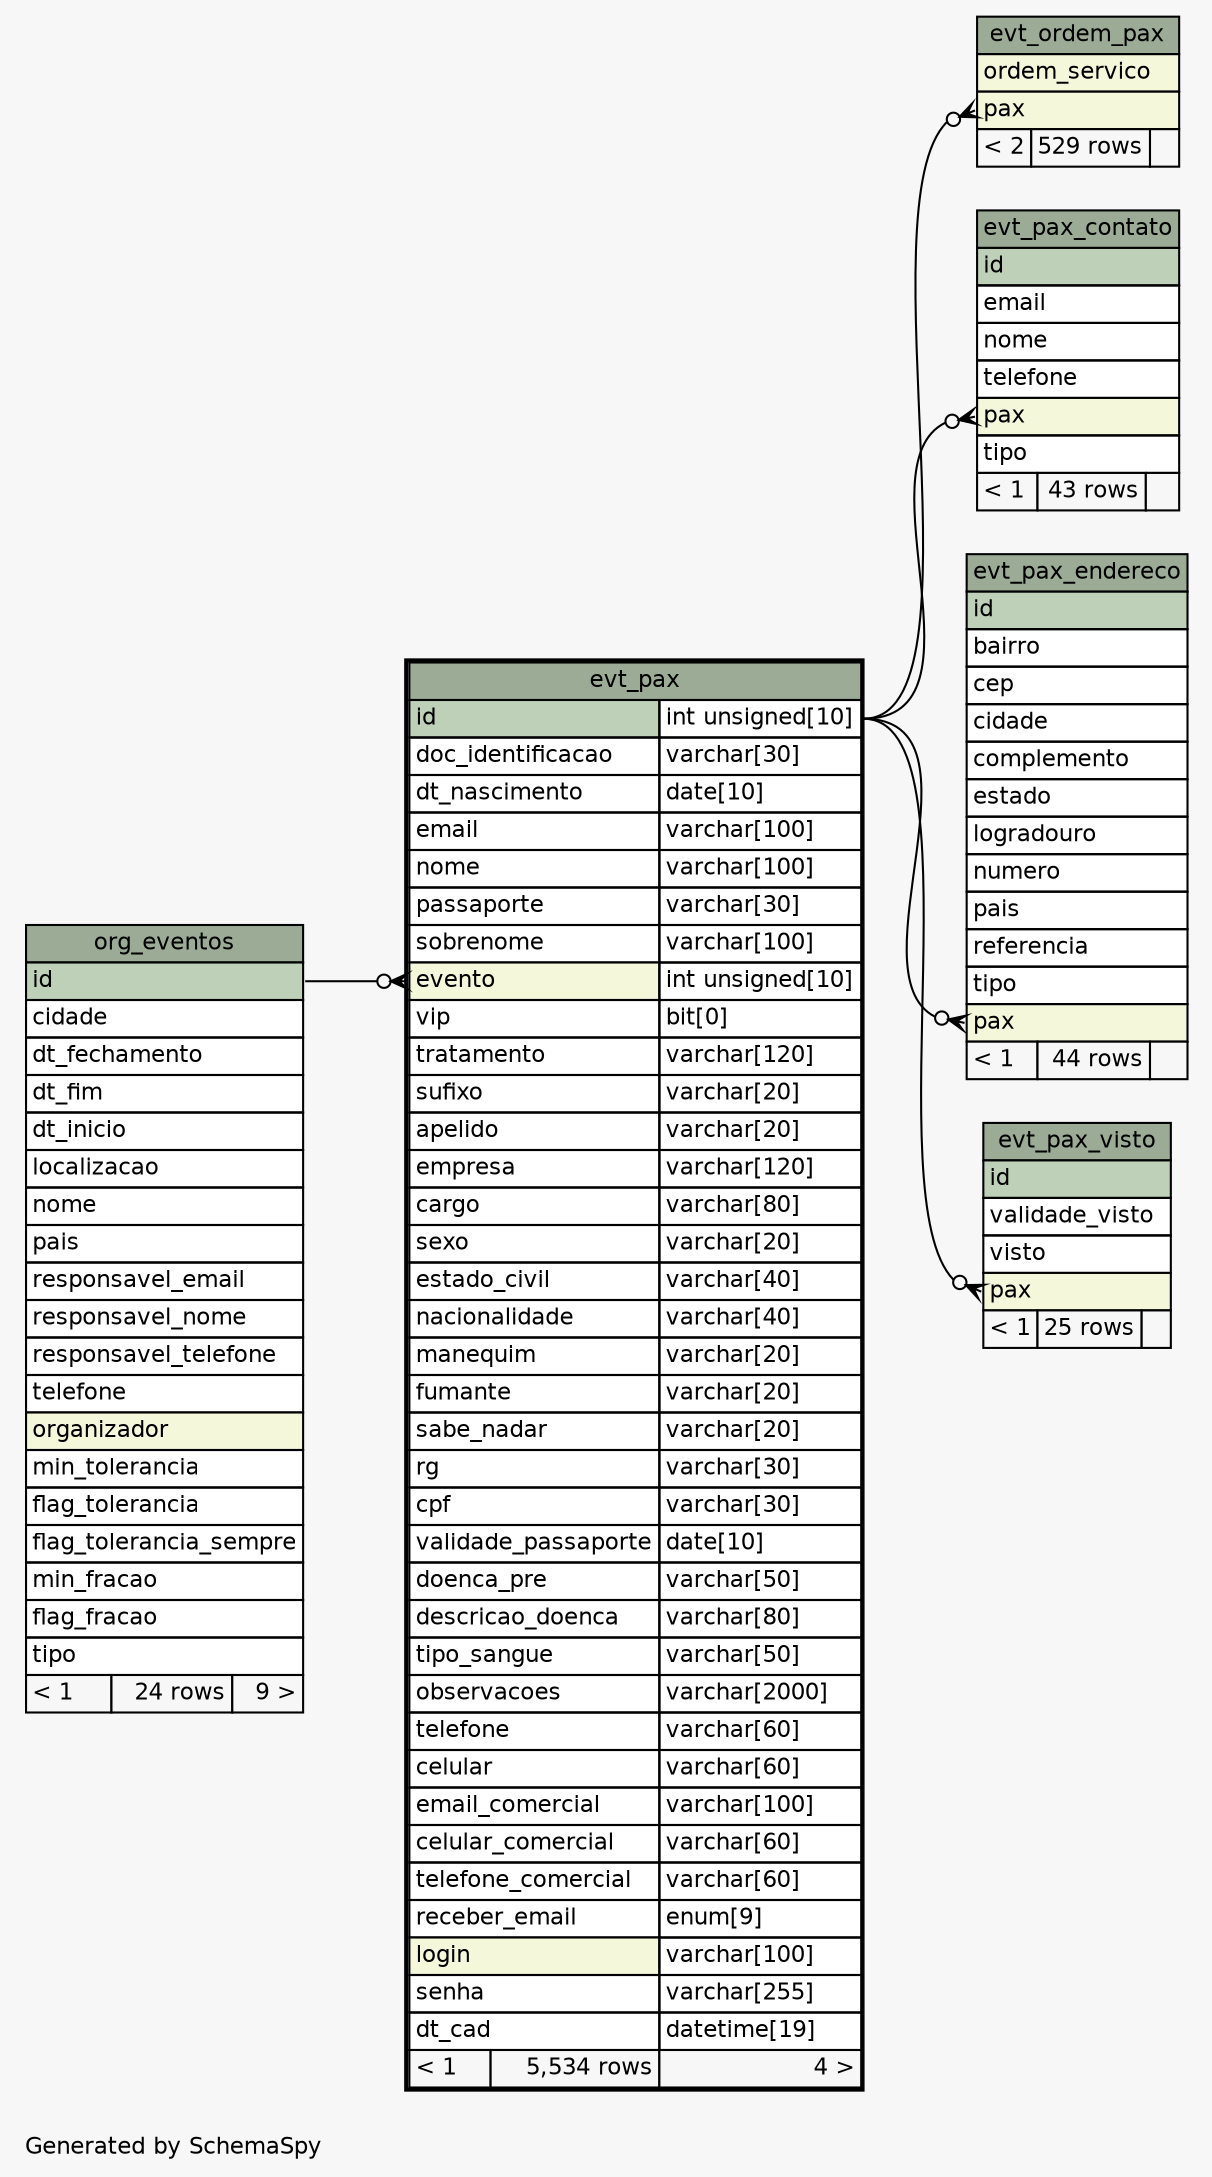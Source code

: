 // dot 2.38.0 on Windows 10 10.0
// SchemaSpy rev 590
digraph "oneDegreeRelationshipsDiagram" {
  graph [
    rankdir="RL"
    bgcolor="#f7f7f7"
    label="\nGenerated by SchemaSpy"
    labeljust="l"
    nodesep="0.18"
    ranksep="0.46"
    fontname="Helvetica"
    fontsize="11"
  ];
  node [
    fontname="Helvetica"
    fontsize="11"
    shape="plaintext"
  ];
  edge [
    arrowsize="0.8"
  ];
  "evt_ordem_pax":"pax":w -> "evt_pax":"id.type":e [arrowhead=none dir=back arrowtail=crowodot];
  "evt_pax":"evento":w -> "org_eventos":"id":e [arrowhead=none dir=back arrowtail=crowodot];
  "evt_pax_contato":"pax":w -> "evt_pax":"id.type":e [arrowhead=none dir=back arrowtail=crowodot];
  "evt_pax_endereco":"pax":w -> "evt_pax":"id.type":e [arrowhead=none dir=back arrowtail=crowodot];
  "evt_pax_visto":"pax":w -> "evt_pax":"id.type":e [arrowhead=none dir=back arrowtail=crowodot];
  "evt_ordem_pax" [
    label=<
    <TABLE BORDER="0" CELLBORDER="1" CELLSPACING="0" BGCOLOR="#ffffff">
      <TR><TD COLSPAN="3" BGCOLOR="#9bab96" ALIGN="CENTER">evt_ordem_pax</TD></TR>
      <TR><TD PORT="ordem_servico" COLSPAN="3" BGCOLOR="#f4f7da" ALIGN="LEFT">ordem_servico</TD></TR>
      <TR><TD PORT="pax" COLSPAN="3" BGCOLOR="#f4f7da" ALIGN="LEFT">pax</TD></TR>
      <TR><TD ALIGN="LEFT" BGCOLOR="#f7f7f7">&lt; 2</TD><TD ALIGN="RIGHT" BGCOLOR="#f7f7f7">529 rows</TD><TD ALIGN="RIGHT" BGCOLOR="#f7f7f7">  </TD></TR>
    </TABLE>>
    URL="evt_ordem_pax.html"
    tooltip="evt_ordem_pax"
  ];
  "evt_pax" [
    label=<
    <TABLE BORDER="2" CELLBORDER="1" CELLSPACING="0" BGCOLOR="#ffffff">
      <TR><TD COLSPAN="3" BGCOLOR="#9bab96" ALIGN="CENTER">evt_pax</TD></TR>
      <TR><TD PORT="id" COLSPAN="2" BGCOLOR="#bed1b8" ALIGN="LEFT">id</TD><TD PORT="id.type" ALIGN="LEFT">int unsigned[10]</TD></TR>
      <TR><TD PORT="doc_identificacao" COLSPAN="2" ALIGN="LEFT">doc_identificacao</TD><TD PORT="doc_identificacao.type" ALIGN="LEFT">varchar[30]</TD></TR>
      <TR><TD PORT="dt_nascimento" COLSPAN="2" ALIGN="LEFT">dt_nascimento</TD><TD PORT="dt_nascimento.type" ALIGN="LEFT">date[10]</TD></TR>
      <TR><TD PORT="email" COLSPAN="2" ALIGN="LEFT">email</TD><TD PORT="email.type" ALIGN="LEFT">varchar[100]</TD></TR>
      <TR><TD PORT="nome" COLSPAN="2" ALIGN="LEFT">nome</TD><TD PORT="nome.type" ALIGN="LEFT">varchar[100]</TD></TR>
      <TR><TD PORT="passaporte" COLSPAN="2" ALIGN="LEFT">passaporte</TD><TD PORT="passaporte.type" ALIGN="LEFT">varchar[30]</TD></TR>
      <TR><TD PORT="sobrenome" COLSPAN="2" ALIGN="LEFT">sobrenome</TD><TD PORT="sobrenome.type" ALIGN="LEFT">varchar[100]</TD></TR>
      <TR><TD PORT="evento" COLSPAN="2" BGCOLOR="#f4f7da" ALIGN="LEFT">evento</TD><TD PORT="evento.type" ALIGN="LEFT">int unsigned[10]</TD></TR>
      <TR><TD PORT="vip" COLSPAN="2" ALIGN="LEFT">vip</TD><TD PORT="vip.type" ALIGN="LEFT">bit[0]</TD></TR>
      <TR><TD PORT="tratamento" COLSPAN="2" ALIGN="LEFT">tratamento</TD><TD PORT="tratamento.type" ALIGN="LEFT">varchar[120]</TD></TR>
      <TR><TD PORT="sufixo" COLSPAN="2" ALIGN="LEFT">sufixo</TD><TD PORT="sufixo.type" ALIGN="LEFT">varchar[20]</TD></TR>
      <TR><TD PORT="apelido" COLSPAN="2" ALIGN="LEFT">apelido</TD><TD PORT="apelido.type" ALIGN="LEFT">varchar[20]</TD></TR>
      <TR><TD PORT="empresa" COLSPAN="2" ALIGN="LEFT">empresa</TD><TD PORT="empresa.type" ALIGN="LEFT">varchar[120]</TD></TR>
      <TR><TD PORT="cargo" COLSPAN="2" ALIGN="LEFT">cargo</TD><TD PORT="cargo.type" ALIGN="LEFT">varchar[80]</TD></TR>
      <TR><TD PORT="sexo" COLSPAN="2" ALIGN="LEFT">sexo</TD><TD PORT="sexo.type" ALIGN="LEFT">varchar[20]</TD></TR>
      <TR><TD PORT="estado_civil" COLSPAN="2" ALIGN="LEFT">estado_civil</TD><TD PORT="estado_civil.type" ALIGN="LEFT">varchar[40]</TD></TR>
      <TR><TD PORT="nacionalidade" COLSPAN="2" ALIGN="LEFT">nacionalidade</TD><TD PORT="nacionalidade.type" ALIGN="LEFT">varchar[40]</TD></TR>
      <TR><TD PORT="manequim" COLSPAN="2" ALIGN="LEFT">manequim</TD><TD PORT="manequim.type" ALIGN="LEFT">varchar[20]</TD></TR>
      <TR><TD PORT="fumante" COLSPAN="2" ALIGN="LEFT">fumante</TD><TD PORT="fumante.type" ALIGN="LEFT">varchar[20]</TD></TR>
      <TR><TD PORT="sabe_nadar" COLSPAN="2" ALIGN="LEFT">sabe_nadar</TD><TD PORT="sabe_nadar.type" ALIGN="LEFT">varchar[20]</TD></TR>
      <TR><TD PORT="rg" COLSPAN="2" ALIGN="LEFT">rg</TD><TD PORT="rg.type" ALIGN="LEFT">varchar[30]</TD></TR>
      <TR><TD PORT="cpf" COLSPAN="2" ALIGN="LEFT">cpf</TD><TD PORT="cpf.type" ALIGN="LEFT">varchar[30]</TD></TR>
      <TR><TD PORT="validade_passaporte" COLSPAN="2" ALIGN="LEFT">validade_passaporte</TD><TD PORT="validade_passaporte.type" ALIGN="LEFT">date[10]</TD></TR>
      <TR><TD PORT="doenca_pre" COLSPAN="2" ALIGN="LEFT">doenca_pre</TD><TD PORT="doenca_pre.type" ALIGN="LEFT">varchar[50]</TD></TR>
      <TR><TD PORT="descricao_doenca" COLSPAN="2" ALIGN="LEFT">descricao_doenca</TD><TD PORT="descricao_doenca.type" ALIGN="LEFT">varchar[80]</TD></TR>
      <TR><TD PORT="tipo_sangue" COLSPAN="2" ALIGN="LEFT">tipo_sangue</TD><TD PORT="tipo_sangue.type" ALIGN="LEFT">varchar[50]</TD></TR>
      <TR><TD PORT="observacoes" COLSPAN="2" ALIGN="LEFT">observacoes</TD><TD PORT="observacoes.type" ALIGN="LEFT">varchar[2000]</TD></TR>
      <TR><TD PORT="telefone" COLSPAN="2" ALIGN="LEFT">telefone</TD><TD PORT="telefone.type" ALIGN="LEFT">varchar[60]</TD></TR>
      <TR><TD PORT="celular" COLSPAN="2" ALIGN="LEFT">celular</TD><TD PORT="celular.type" ALIGN="LEFT">varchar[60]</TD></TR>
      <TR><TD PORT="email_comercial" COLSPAN="2" ALIGN="LEFT">email_comercial</TD><TD PORT="email_comercial.type" ALIGN="LEFT">varchar[100]</TD></TR>
      <TR><TD PORT="celular_comercial" COLSPAN="2" ALIGN="LEFT">celular_comercial</TD><TD PORT="celular_comercial.type" ALIGN="LEFT">varchar[60]</TD></TR>
      <TR><TD PORT="telefone_comercial" COLSPAN="2" ALIGN="LEFT">telefone_comercial</TD><TD PORT="telefone_comercial.type" ALIGN="LEFT">varchar[60]</TD></TR>
      <TR><TD PORT="receber_email" COLSPAN="2" ALIGN="LEFT">receber_email</TD><TD PORT="receber_email.type" ALIGN="LEFT">enum[9]</TD></TR>
      <TR><TD PORT="login" COLSPAN="2" BGCOLOR="#f4f7da" ALIGN="LEFT">login</TD><TD PORT="login.type" ALIGN="LEFT">varchar[100]</TD></TR>
      <TR><TD PORT="senha" COLSPAN="2" ALIGN="LEFT">senha</TD><TD PORT="senha.type" ALIGN="LEFT">varchar[255]</TD></TR>
      <TR><TD PORT="dt_cad" COLSPAN="2" ALIGN="LEFT">dt_cad</TD><TD PORT="dt_cad.type" ALIGN="LEFT">datetime[19]</TD></TR>
      <TR><TD ALIGN="LEFT" BGCOLOR="#f7f7f7">&lt; 1</TD><TD ALIGN="RIGHT" BGCOLOR="#f7f7f7">5,534 rows</TD><TD ALIGN="RIGHT" BGCOLOR="#f7f7f7">4 &gt;</TD></TR>
    </TABLE>>
    URL="evt_pax.html"
    tooltip="evt_pax"
  ];
  "evt_pax_contato" [
    label=<
    <TABLE BORDER="0" CELLBORDER="1" CELLSPACING="0" BGCOLOR="#ffffff">
      <TR><TD COLSPAN="3" BGCOLOR="#9bab96" ALIGN="CENTER">evt_pax_contato</TD></TR>
      <TR><TD PORT="id" COLSPAN="3" BGCOLOR="#bed1b8" ALIGN="LEFT">id</TD></TR>
      <TR><TD PORT="email" COLSPAN="3" ALIGN="LEFT">email</TD></TR>
      <TR><TD PORT="nome" COLSPAN="3" ALIGN="LEFT">nome</TD></TR>
      <TR><TD PORT="telefone" COLSPAN="3" ALIGN="LEFT">telefone</TD></TR>
      <TR><TD PORT="pax" COLSPAN="3" BGCOLOR="#f4f7da" ALIGN="LEFT">pax</TD></TR>
      <TR><TD PORT="tipo" COLSPAN="3" ALIGN="LEFT">tipo</TD></TR>
      <TR><TD ALIGN="LEFT" BGCOLOR="#f7f7f7">&lt; 1</TD><TD ALIGN="RIGHT" BGCOLOR="#f7f7f7">43 rows</TD><TD ALIGN="RIGHT" BGCOLOR="#f7f7f7">  </TD></TR>
    </TABLE>>
    URL="evt_pax_contato.html"
    tooltip="evt_pax_contato"
  ];
  "evt_pax_endereco" [
    label=<
    <TABLE BORDER="0" CELLBORDER="1" CELLSPACING="0" BGCOLOR="#ffffff">
      <TR><TD COLSPAN="3" BGCOLOR="#9bab96" ALIGN="CENTER">evt_pax_endereco</TD></TR>
      <TR><TD PORT="id" COLSPAN="3" BGCOLOR="#bed1b8" ALIGN="LEFT">id</TD></TR>
      <TR><TD PORT="bairro" COLSPAN="3" ALIGN="LEFT">bairro</TD></TR>
      <TR><TD PORT="cep" COLSPAN="3" ALIGN="LEFT">cep</TD></TR>
      <TR><TD PORT="cidade" COLSPAN="3" ALIGN="LEFT">cidade</TD></TR>
      <TR><TD PORT="complemento" COLSPAN="3" ALIGN="LEFT">complemento</TD></TR>
      <TR><TD PORT="estado" COLSPAN="3" ALIGN="LEFT">estado</TD></TR>
      <TR><TD PORT="logradouro" COLSPAN="3" ALIGN="LEFT">logradouro</TD></TR>
      <TR><TD PORT="numero" COLSPAN="3" ALIGN="LEFT">numero</TD></TR>
      <TR><TD PORT="pais" COLSPAN="3" ALIGN="LEFT">pais</TD></TR>
      <TR><TD PORT="referencia" COLSPAN="3" ALIGN="LEFT">referencia</TD></TR>
      <TR><TD PORT="tipo" COLSPAN="3" ALIGN="LEFT">tipo</TD></TR>
      <TR><TD PORT="pax" COLSPAN="3" BGCOLOR="#f4f7da" ALIGN="LEFT">pax</TD></TR>
      <TR><TD ALIGN="LEFT" BGCOLOR="#f7f7f7">&lt; 1</TD><TD ALIGN="RIGHT" BGCOLOR="#f7f7f7">44 rows</TD><TD ALIGN="RIGHT" BGCOLOR="#f7f7f7">  </TD></TR>
    </TABLE>>
    URL="evt_pax_endereco.html"
    tooltip="evt_pax_endereco"
  ];
  "evt_pax_visto" [
    label=<
    <TABLE BORDER="0" CELLBORDER="1" CELLSPACING="0" BGCOLOR="#ffffff">
      <TR><TD COLSPAN="3" BGCOLOR="#9bab96" ALIGN="CENTER">evt_pax_visto</TD></TR>
      <TR><TD PORT="id" COLSPAN="3" BGCOLOR="#bed1b8" ALIGN="LEFT">id</TD></TR>
      <TR><TD PORT="validade_visto" COLSPAN="3" ALIGN="LEFT">validade_visto</TD></TR>
      <TR><TD PORT="visto" COLSPAN="3" ALIGN="LEFT">visto</TD></TR>
      <TR><TD PORT="pax" COLSPAN="3" BGCOLOR="#f4f7da" ALIGN="LEFT">pax</TD></TR>
      <TR><TD ALIGN="LEFT" BGCOLOR="#f7f7f7">&lt; 1</TD><TD ALIGN="RIGHT" BGCOLOR="#f7f7f7">25 rows</TD><TD ALIGN="RIGHT" BGCOLOR="#f7f7f7">  </TD></TR>
    </TABLE>>
    URL="evt_pax_visto.html"
    tooltip="evt_pax_visto"
  ];
  "org_eventos" [
    label=<
    <TABLE BORDER="0" CELLBORDER="1" CELLSPACING="0" BGCOLOR="#ffffff">
      <TR><TD COLSPAN="3" BGCOLOR="#9bab96" ALIGN="CENTER">org_eventos</TD></TR>
      <TR><TD PORT="id" COLSPAN="3" BGCOLOR="#bed1b8" ALIGN="LEFT">id</TD></TR>
      <TR><TD PORT="cidade" COLSPAN="3" ALIGN="LEFT">cidade</TD></TR>
      <TR><TD PORT="dt_fechamento" COLSPAN="3" ALIGN="LEFT">dt_fechamento</TD></TR>
      <TR><TD PORT="dt_fim" COLSPAN="3" ALIGN="LEFT">dt_fim</TD></TR>
      <TR><TD PORT="dt_inicio" COLSPAN="3" ALIGN="LEFT">dt_inicio</TD></TR>
      <TR><TD PORT="localizacao" COLSPAN="3" ALIGN="LEFT">localizacao</TD></TR>
      <TR><TD PORT="nome" COLSPAN="3" ALIGN="LEFT">nome</TD></TR>
      <TR><TD PORT="pais" COLSPAN="3" ALIGN="LEFT">pais</TD></TR>
      <TR><TD PORT="responsavel_email" COLSPAN="3" ALIGN="LEFT">responsavel_email</TD></TR>
      <TR><TD PORT="responsavel_nome" COLSPAN="3" ALIGN="LEFT">responsavel_nome</TD></TR>
      <TR><TD PORT="responsavel_telefone" COLSPAN="3" ALIGN="LEFT">responsavel_telefone</TD></TR>
      <TR><TD PORT="telefone" COLSPAN="3" ALIGN="LEFT">telefone</TD></TR>
      <TR><TD PORT="organizador" COLSPAN="3" BGCOLOR="#f4f7da" ALIGN="LEFT">organizador</TD></TR>
      <TR><TD PORT="min_tolerancia" COLSPAN="3" ALIGN="LEFT">min_tolerancia</TD></TR>
      <TR><TD PORT="flag_tolerancia" COLSPAN="3" ALIGN="LEFT">flag_tolerancia</TD></TR>
      <TR><TD PORT="flag_tolerancia_sempre" COLSPAN="3" ALIGN="LEFT">flag_tolerancia_sempre</TD></TR>
      <TR><TD PORT="min_fracao" COLSPAN="3" ALIGN="LEFT">min_fracao</TD></TR>
      <TR><TD PORT="flag_fracao" COLSPAN="3" ALIGN="LEFT">flag_fracao</TD></TR>
      <TR><TD PORT="tipo" COLSPAN="3" ALIGN="LEFT">tipo</TD></TR>
      <TR><TD ALIGN="LEFT" BGCOLOR="#f7f7f7">&lt; 1</TD><TD ALIGN="RIGHT" BGCOLOR="#f7f7f7">24 rows</TD><TD ALIGN="RIGHT" BGCOLOR="#f7f7f7">9 &gt;</TD></TR>
    </TABLE>>
    URL="org_eventos.html"
    tooltip="org_eventos"
  ];
}
